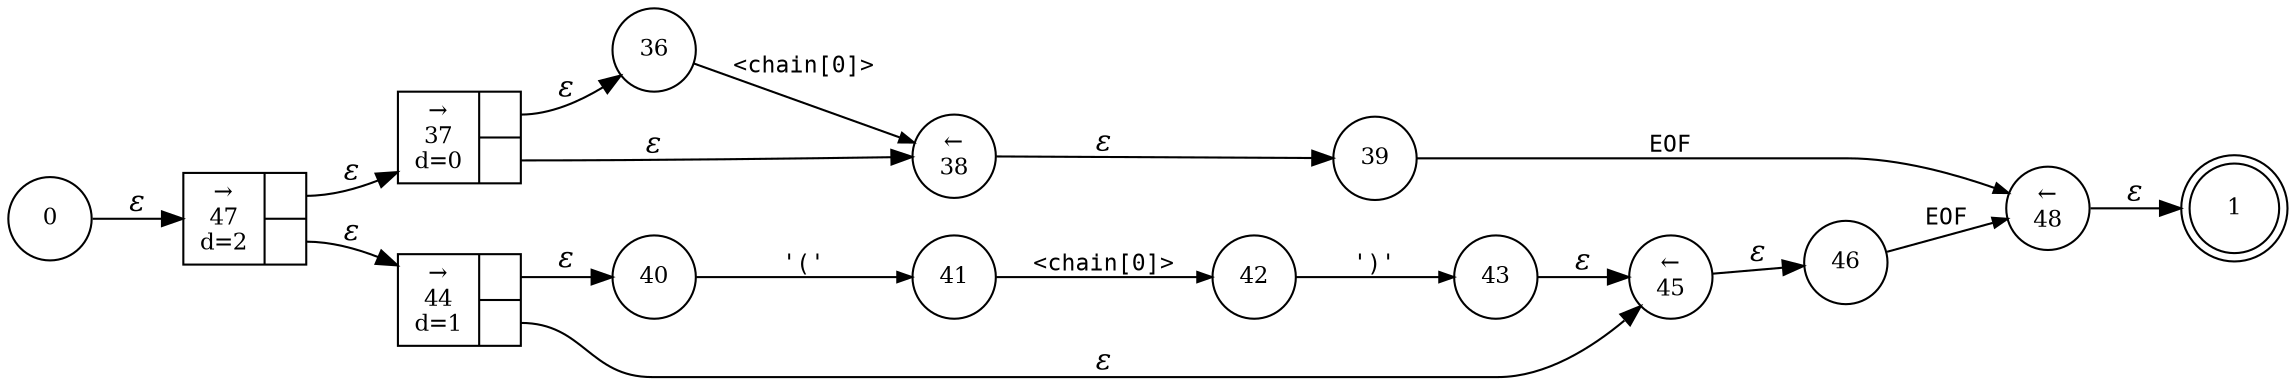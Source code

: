 digraph ATN {
rankdir=LR;
s1[fontsize=11, label="1", shape=doublecircle, fixedsize=true, width=.6];
s0[fontsize=11,label="0", shape=circle, fixedsize=true, width=.55, peripheries=1];
s36[fontsize=11,label="36", shape=circle, fixedsize=true, width=.55, peripheries=1];
s37[fontsize=11,label="{&rarr;\n37\nd=0|{<p0>|<p1>}}", shape=record, fixedsize=false, peripheries=1];
s38[fontsize=11,label="&larr;\n38", shape=circle, fixedsize=true, width=.55, peripheries=1];
s39[fontsize=11,label="39", shape=circle, fixedsize=true, width=.55, peripheries=1];
s40[fontsize=11,label="40", shape=circle, fixedsize=true, width=.55, peripheries=1];
s41[fontsize=11,label="41", shape=circle, fixedsize=true, width=.55, peripheries=1];
s42[fontsize=11,label="42", shape=circle, fixedsize=true, width=.55, peripheries=1];
s43[fontsize=11,label="43", shape=circle, fixedsize=true, width=.55, peripheries=1];
s44[fontsize=11,label="{&rarr;\n44\nd=1|{<p0>|<p1>}}", shape=record, fixedsize=false, peripheries=1];
s45[fontsize=11,label="&larr;\n45", shape=circle, fixedsize=true, width=.55, peripheries=1];
s46[fontsize=11,label="46", shape=circle, fixedsize=true, width=.55, peripheries=1];
s47[fontsize=11,label="{&rarr;\n47\nd=2|{<p0>|<p1>}}", shape=record, fixedsize=false, peripheries=1];
s48[fontsize=11,label="&larr;\n48", shape=circle, fixedsize=true, width=.55, peripheries=1];
s0 -> s47 [fontname="Times-Italic", label="&epsilon;"];
s47:p0 -> s37 [fontname="Times-Italic", label="&epsilon;"];
s47:p1 -> s44 [fontname="Times-Italic", label="&epsilon;"];
s37:p0 -> s36 [fontname="Times-Italic", label="&epsilon;"];
s37:p1 -> s38 [fontname="Times-Italic", label="&epsilon;"];
s44:p0 -> s40 [fontname="Times-Italic", label="&epsilon;"];
s44:p1 -> s45 [fontname="Times-Italic", label="&epsilon;"];
s36 -> s38 [fontsize=11, fontname="Courier", arrowsize=.7, label = "<chain[0]>", arrowhead = normal];
s38 -> s39 [fontname="Times-Italic", label="&epsilon;"];
s40 -> s41 [fontsize=11, fontname="Courier", arrowsize=.7, label = "'('", arrowhead = normal];
s45 -> s46 [fontname="Times-Italic", label="&epsilon;"];
s39 -> s48 [fontsize=11, fontname="Courier", arrowsize=.7, label = "EOF", arrowhead = normal];
s41 -> s42 [fontsize=11, fontname="Courier", arrowsize=.7, label = "<chain[0]>", arrowhead = normal];
s46 -> s48 [fontsize=11, fontname="Courier", arrowsize=.7, label = "EOF", arrowhead = normal];
s48 -> s1 [fontname="Times-Italic", label="&epsilon;"];
s42 -> s43 [fontsize=11, fontname="Courier", arrowsize=.7, label = "')'", arrowhead = normal];
s43 -> s45 [fontname="Times-Italic", label="&epsilon;"];
}